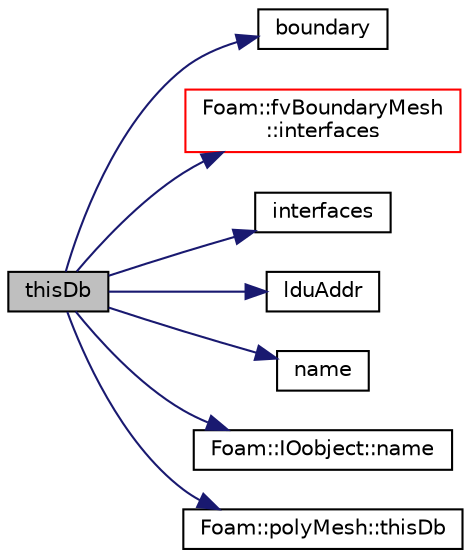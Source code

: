 digraph "thisDb"
{
  bgcolor="transparent";
  edge [fontname="Helvetica",fontsize="10",labelfontname="Helvetica",labelfontsize="10"];
  node [fontname="Helvetica",fontsize="10",shape=record];
  rankdir="LR";
  Node1 [label="thisDb",height=0.2,width=0.4,color="black", fillcolor="grey75", style="filled", fontcolor="black"];
  Node1 -> Node2 [color="midnightblue",fontsize="10",style="solid",fontname="Helvetica"];
  Node2 [label="boundary",height=0.2,width=0.4,color="black",URL="$a00876.html#a971347d65410875e38ea654dfd193a19",tooltip="Return reference to boundary mesh. "];
  Node1 -> Node3 [color="midnightblue",fontsize="10",style="solid",fontname="Helvetica"];
  Node3 [label="Foam::fvBoundaryMesh\l::interfaces",height=0.2,width=0.4,color="red",URL="$a00870.html#a41aff3eddd63ad4ff3e3e1153f8359f4",tooltip="Return a list of pointers for each patch. "];
  Node1 -> Node4 [color="midnightblue",fontsize="10",style="solid",fontname="Helvetica"];
  Node4 [label="interfaces",height=0.2,width=0.4,color="black",URL="$a00876.html#a4c29c48a2aea85c3e3ed6ad6b2a23a89",tooltip="Return a list of pointers for each patch. "];
  Node1 -> Node5 [color="midnightblue",fontsize="10",style="solid",fontname="Helvetica"];
  Node5 [label="lduAddr",height=0.2,width=0.4,color="black",URL="$a00876.html#a2e1e2f693cc07cb41beb690a7cebd5b4",tooltip="Return ldu addressing. "];
  Node1 -> Node6 [color="midnightblue",fontsize="10",style="solid",fontname="Helvetica"];
  Node6 [label="name",height=0.2,width=0.4,color="black",URL="$a00876.html#a75b72488d2e82151b025744974919d5d",tooltip="Return reference to name. "];
  Node1 -> Node7 [color="midnightblue",fontsize="10",style="solid",fontname="Helvetica"];
  Node7 [label="Foam::IOobject::name",height=0.2,width=0.4,color="black",URL="$a01179.html#a75b72488d2e82151b025744974919d5d",tooltip="Return name. "];
  Node1 -> Node8 [color="midnightblue",fontsize="10",style="solid",fontname="Helvetica"];
  Node8 [label="Foam::polyMesh::thisDb",height=0.2,width=0.4,color="black",URL="$a01917.html#ad9bd621d3125ce9903b9be686e5d0863",tooltip="Return the object registry. "];
}
